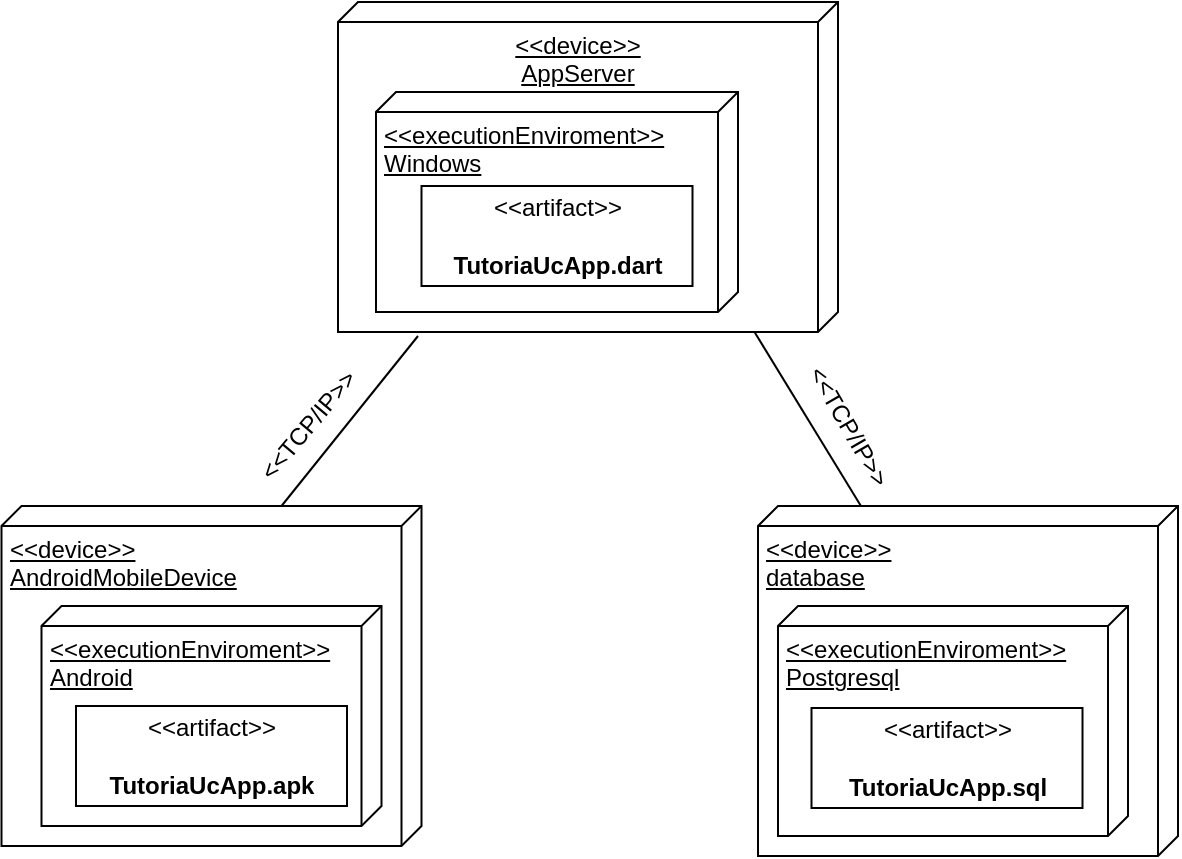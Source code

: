 <mxfile version="21.2.2" type="device">
  <diagram name="Página-1" id="vs-AmVueQTAI8TK37XFd">
    <mxGraphModel dx="880" dy="470" grid="1" gridSize="10" guides="1" tooltips="1" connect="1" arrows="1" fold="1" page="1" pageScale="1" pageWidth="827" pageHeight="1169" math="0" shadow="0">
      <root>
        <mxCell id="0" />
        <mxCell id="1" parent="0" />
        <mxCell id="GY3cDzx-ZLsmJWomNjCc-1" value="&amp;lt;&amp;lt;device&amp;gt;&amp;gt;&lt;br&gt;AndroidMobileDevice" style="verticalAlign=top;align=left;spacingTop=8;spacingLeft=2;spacingRight=12;shape=cube;size=10;direction=south;fontStyle=4;html=1;whiteSpace=wrap;" parent="1" vertex="1">
          <mxGeometry x="111.75" y="345" width="210" height="170" as="geometry" />
        </mxCell>
        <mxCell id="GY3cDzx-ZLsmJWomNjCc-2" value="&amp;lt;&amp;lt;executionEnviroment&amp;gt;&amp;gt;&lt;br&gt;Android" style="verticalAlign=top;align=left;spacingTop=8;spacingLeft=2;spacingRight=12;shape=cube;size=10;direction=south;fontStyle=4;html=1;whiteSpace=wrap;" parent="1" vertex="1">
          <mxGeometry x="131.75" y="395" width="170" height="110" as="geometry" />
        </mxCell>
        <mxCell id="GY3cDzx-ZLsmJWomNjCc-4" value="&amp;lt;&amp;lt;device&amp;gt;&amp;gt;&lt;br&gt;database" style="verticalAlign=top;align=left;spacingTop=8;spacingLeft=2;spacingRight=12;shape=cube;size=10;direction=south;fontStyle=4;html=1;whiteSpace=wrap;" parent="1" vertex="1">
          <mxGeometry x="490" y="345" width="210" height="175" as="geometry" />
        </mxCell>
        <mxCell id="GY3cDzx-ZLsmJWomNjCc-5" value="&amp;lt;&amp;lt;executionEnviroment&amp;gt;&amp;gt;&lt;br&gt;Postgresql" style="verticalAlign=top;align=left;spacingTop=8;spacingLeft=2;spacingRight=12;shape=cube;size=10;direction=south;fontStyle=4;html=1;whiteSpace=wrap;" parent="1" vertex="1">
          <mxGeometry x="500" y="395" width="175" height="115" as="geometry" />
        </mxCell>
        <mxCell id="GY3cDzx-ZLsmJWomNjCc-17" value="&amp;lt;&amp;lt;device&amp;gt;&amp;gt;&lt;br&gt;AppServer" style="verticalAlign=top;align=center;spacingTop=8;spacingLeft=2;spacingRight=12;shape=cube;size=10;direction=south;fontStyle=4;html=1;whiteSpace=wrap;" parent="1" vertex="1">
          <mxGeometry x="280" y="93" width="250" height="165" as="geometry" />
        </mxCell>
        <mxCell id="VhYglbu5ru5N0iP9MS-4-1" value="&amp;lt;&amp;lt;executionEnviroment&amp;gt;&amp;gt;&lt;br&gt;Windows" style="verticalAlign=top;align=left;spacingTop=8;spacingLeft=2;spacingRight=12;shape=cube;size=10;direction=south;fontStyle=4;html=1;whiteSpace=wrap;" vertex="1" parent="1">
          <mxGeometry x="299" y="138" width="181" height="110" as="geometry" />
        </mxCell>
        <mxCell id="VhYglbu5ru5N0iP9MS-4-3" value="&amp;lt;&amp;lt;artifact&amp;gt;&amp;gt;&lt;br&gt;&lt;br&gt;&lt;b&gt;TutoriaUcApp.dart&lt;/b&gt;" style="html=1;align=center;verticalAlign=middle;dashed=0;whiteSpace=wrap;" vertex="1" parent="1">
          <mxGeometry x="321.75" y="185" width="135.5" height="50" as="geometry" />
        </mxCell>
        <mxCell id="VhYglbu5ru5N0iP9MS-4-4" value="&amp;lt;&amp;lt;artifact&amp;gt;&amp;gt;&lt;br&gt;&lt;br&gt;&lt;b&gt;TutoriaUcApp.apk&lt;/b&gt;" style="html=1;align=center;verticalAlign=middle;dashed=0;whiteSpace=wrap;" vertex="1" parent="1">
          <mxGeometry x="149" y="445" width="135.5" height="50" as="geometry" />
        </mxCell>
        <mxCell id="VhYglbu5ru5N0iP9MS-4-5" value="&amp;lt;&amp;lt;artifact&amp;gt;&amp;gt;&lt;br&gt;&lt;br&gt;&lt;b&gt;TutoriaUcApp.sql&lt;/b&gt;" style="html=1;align=center;verticalAlign=middle;dashed=0;whiteSpace=wrap;" vertex="1" parent="1">
          <mxGeometry x="516.75" y="446" width="135.5" height="50" as="geometry" />
        </mxCell>
        <mxCell id="VhYglbu5ru5N0iP9MS-4-10" value="&amp;lt;&amp;lt;TCP/IP&amp;gt;&amp;gt;" style="text;html=1;align=center;verticalAlign=middle;resizable=0;points=[];autosize=1;strokeColor=none;fillColor=none;rotation=-50;" vertex="1" parent="1">
          <mxGeometry x="220" y="290" width="90" height="30" as="geometry" />
        </mxCell>
        <mxCell id="VhYglbu5ru5N0iP9MS-4-12" value="" style="endArrow=none;html=1;rounded=0;" edge="1" parent="1">
          <mxGeometry width="50" height="50" relative="1" as="geometry">
            <mxPoint x="251.75" y="345" as="sourcePoint" />
            <mxPoint x="320" y="260" as="targetPoint" />
          </mxGeometry>
        </mxCell>
        <mxCell id="VhYglbu5ru5N0iP9MS-4-13" value="" style="endArrow=none;html=1;rounded=0;" edge="1" parent="1" source="GY3cDzx-ZLsmJWomNjCc-4">
          <mxGeometry width="50" height="50" relative="1" as="geometry">
            <mxPoint x="530" y="340" as="sourcePoint" />
            <mxPoint x="488.25" y="258" as="targetPoint" />
          </mxGeometry>
        </mxCell>
        <mxCell id="VhYglbu5ru5N0iP9MS-4-16" value="&amp;lt;&amp;lt;TCP/IP&amp;gt;&amp;gt;" style="text;html=1;align=center;verticalAlign=middle;resizable=0;points=[];autosize=1;strokeColor=none;fillColor=none;rotation=60;" vertex="1" parent="1">
          <mxGeometry x="490" y="290" width="90" height="30" as="geometry" />
        </mxCell>
      </root>
    </mxGraphModel>
  </diagram>
</mxfile>
